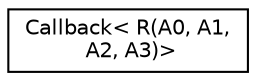 digraph "Graphical Class Hierarchy"
{
 // LATEX_PDF_SIZE
  edge [fontname="Helvetica",fontsize="10",labelfontname="Helvetica",labelfontsize="10"];
  node [fontname="Helvetica",fontsize="10",shape=record];
  rankdir="LR";
  Node0 [label="Callback\< R(A0, A1,\l A2, A3)\>",height=0.2,width=0.4,color="black", fillcolor="white", style="filled",URL="$classmbed_1_1_callback_3_01_r_07_a0_00_01_a1_00_01_a2_00_01_a3_08_4.html",tooltip=" "];
}
